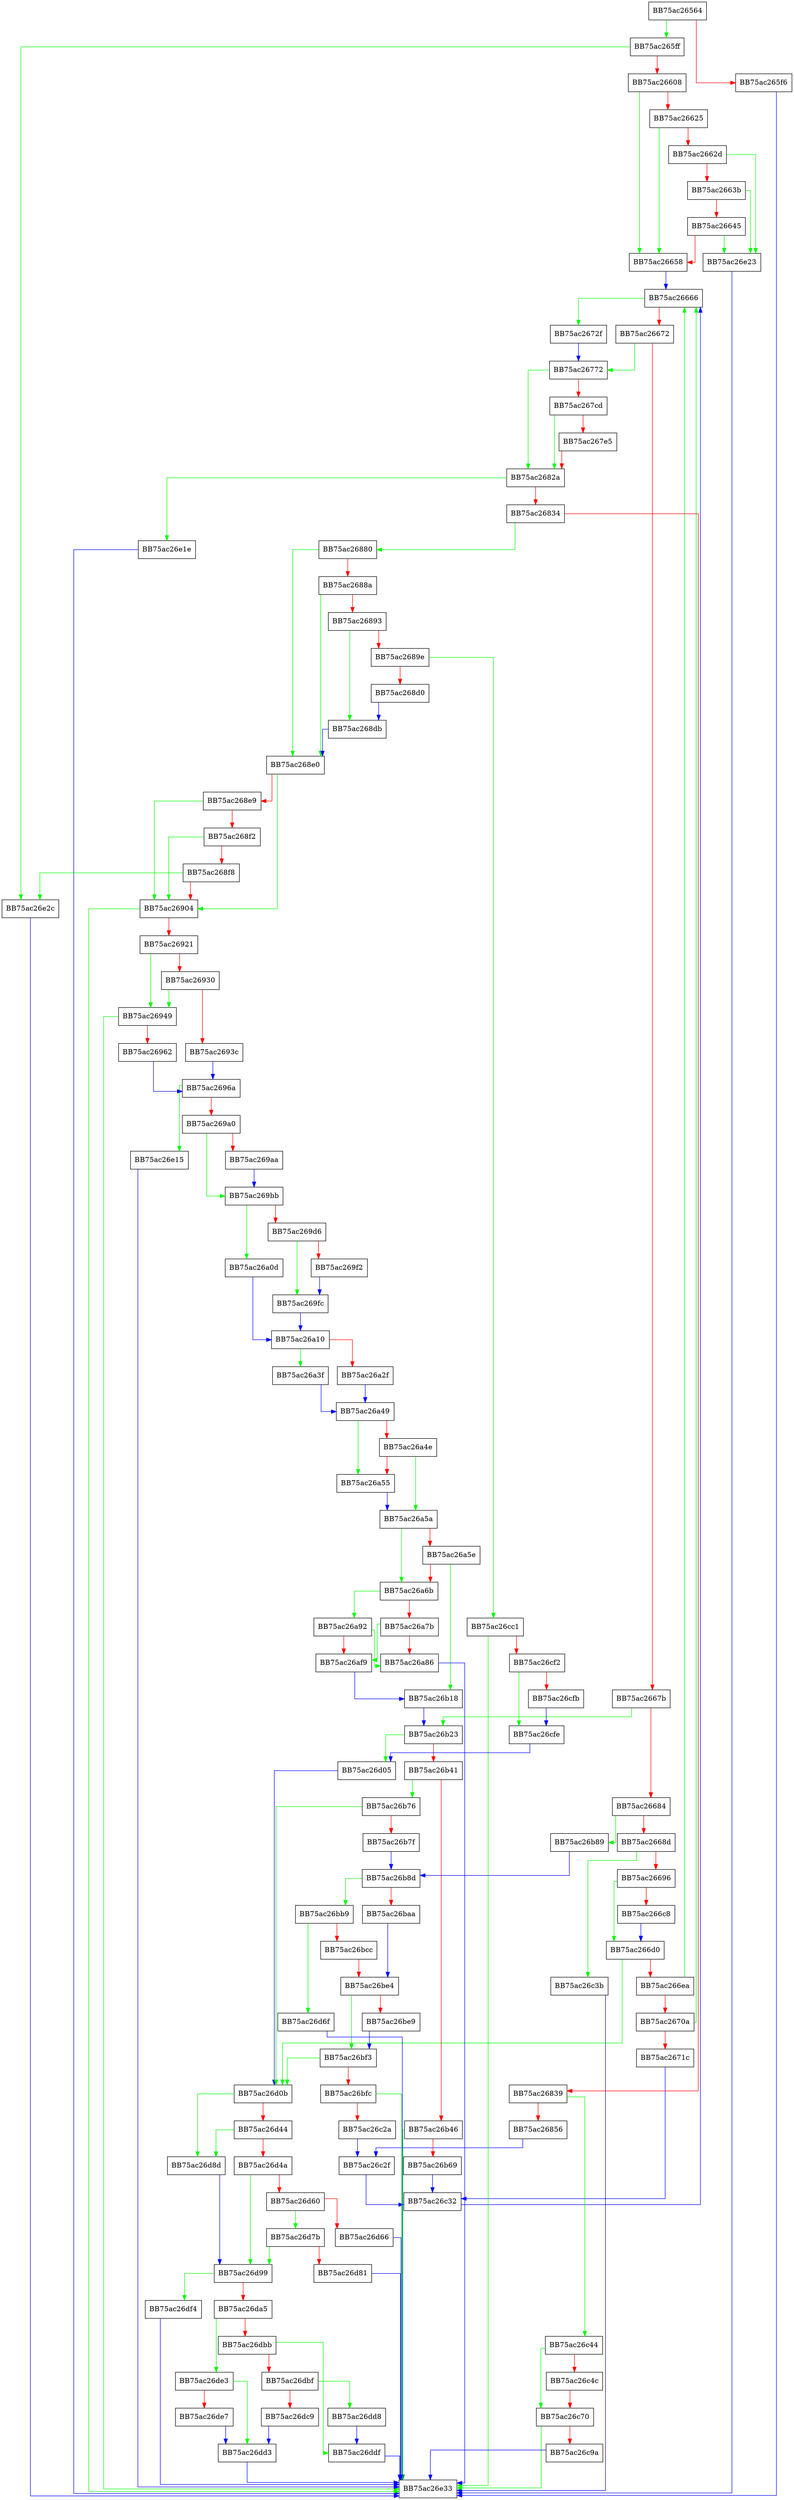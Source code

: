 digraph ZSTD_decompressStream {
  node [shape="box"];
  graph [splines=ortho];
  BB75ac26564 -> BB75ac265ff [color="green"];
  BB75ac26564 -> BB75ac265f6 [color="red"];
  BB75ac265f6 -> BB75ac26e33 [color="blue"];
  BB75ac265ff -> BB75ac26e2c [color="green"];
  BB75ac265ff -> BB75ac26608 [color="red"];
  BB75ac26608 -> BB75ac26658 [color="green"];
  BB75ac26608 -> BB75ac26625 [color="red"];
  BB75ac26625 -> BB75ac26658 [color="green"];
  BB75ac26625 -> BB75ac2662d [color="red"];
  BB75ac2662d -> BB75ac26e23 [color="green"];
  BB75ac2662d -> BB75ac2663b [color="red"];
  BB75ac2663b -> BB75ac26e23 [color="green"];
  BB75ac2663b -> BB75ac26645 [color="red"];
  BB75ac26645 -> BB75ac26e23 [color="green"];
  BB75ac26645 -> BB75ac26658 [color="red"];
  BB75ac26658 -> BB75ac26666 [color="blue"];
  BB75ac26666 -> BB75ac2672f [color="green"];
  BB75ac26666 -> BB75ac26672 [color="red"];
  BB75ac26672 -> BB75ac26772 [color="green"];
  BB75ac26672 -> BB75ac2667b [color="red"];
  BB75ac2667b -> BB75ac26b23 [color="green"];
  BB75ac2667b -> BB75ac26684 [color="red"];
  BB75ac26684 -> BB75ac26b89 [color="green"];
  BB75ac26684 -> BB75ac2668d [color="red"];
  BB75ac2668d -> BB75ac26c3b [color="green"];
  BB75ac2668d -> BB75ac26696 [color="red"];
  BB75ac26696 -> BB75ac266d0 [color="green"];
  BB75ac26696 -> BB75ac266c8 [color="red"];
  BB75ac266c8 -> BB75ac266d0 [color="blue"];
  BB75ac266d0 -> BB75ac26d0b [color="green"];
  BB75ac266d0 -> BB75ac266ea [color="red"];
  BB75ac266ea -> BB75ac26666 [color="green"];
  BB75ac266ea -> BB75ac2670a [color="red"];
  BB75ac2670a -> BB75ac26666 [color="green"];
  BB75ac2670a -> BB75ac2671c [color="red"];
  BB75ac2671c -> BB75ac26c32 [color="blue"];
  BB75ac2672f -> BB75ac26772 [color="blue"];
  BB75ac26772 -> BB75ac2682a [color="green"];
  BB75ac26772 -> BB75ac267cd [color="red"];
  BB75ac267cd -> BB75ac2682a [color="green"];
  BB75ac267cd -> BB75ac267e5 [color="red"];
  BB75ac267e5 -> BB75ac2682a [color="red"];
  BB75ac2682a -> BB75ac26e1e [color="green"];
  BB75ac2682a -> BB75ac26834 [color="red"];
  BB75ac26834 -> BB75ac26880 [color="green"];
  BB75ac26834 -> BB75ac26839 [color="red"];
  BB75ac26839 -> BB75ac26c44 [color="green"];
  BB75ac26839 -> BB75ac26856 [color="red"];
  BB75ac26856 -> BB75ac26c2f [color="blue"];
  BB75ac26880 -> BB75ac268e0 [color="green"];
  BB75ac26880 -> BB75ac2688a [color="red"];
  BB75ac2688a -> BB75ac268e0 [color="green"];
  BB75ac2688a -> BB75ac26893 [color="red"];
  BB75ac26893 -> BB75ac268db [color="green"];
  BB75ac26893 -> BB75ac2689e [color="red"];
  BB75ac2689e -> BB75ac26cc1 [color="green"];
  BB75ac2689e -> BB75ac268d0 [color="red"];
  BB75ac268d0 -> BB75ac268db [color="blue"];
  BB75ac268db -> BB75ac268e0 [color="blue"];
  BB75ac268e0 -> BB75ac26904 [color="green"];
  BB75ac268e0 -> BB75ac268e9 [color="red"];
  BB75ac268e9 -> BB75ac26904 [color="green"];
  BB75ac268e9 -> BB75ac268f2 [color="red"];
  BB75ac268f2 -> BB75ac26904 [color="green"];
  BB75ac268f2 -> BB75ac268f8 [color="red"];
  BB75ac268f8 -> BB75ac26e2c [color="green"];
  BB75ac268f8 -> BB75ac26904 [color="red"];
  BB75ac26904 -> BB75ac26e33 [color="green"];
  BB75ac26904 -> BB75ac26921 [color="red"];
  BB75ac26921 -> BB75ac26949 [color="green"];
  BB75ac26921 -> BB75ac26930 [color="red"];
  BB75ac26930 -> BB75ac26949 [color="green"];
  BB75ac26930 -> BB75ac2693c [color="red"];
  BB75ac2693c -> BB75ac2696a [color="blue"];
  BB75ac26949 -> BB75ac26e33 [color="green"];
  BB75ac26949 -> BB75ac26962 [color="red"];
  BB75ac26962 -> BB75ac2696a [color="blue"];
  BB75ac2696a -> BB75ac26e15 [color="green"];
  BB75ac2696a -> BB75ac269a0 [color="red"];
  BB75ac269a0 -> BB75ac269bb [color="green"];
  BB75ac269a0 -> BB75ac269aa [color="red"];
  BB75ac269aa -> BB75ac269bb [color="blue"];
  BB75ac269bb -> BB75ac26a0d [color="green"];
  BB75ac269bb -> BB75ac269d6 [color="red"];
  BB75ac269d6 -> BB75ac269fc [color="green"];
  BB75ac269d6 -> BB75ac269f2 [color="red"];
  BB75ac269f2 -> BB75ac269fc [color="blue"];
  BB75ac269fc -> BB75ac26a10 [color="blue"];
  BB75ac26a0d -> BB75ac26a10 [color="blue"];
  BB75ac26a10 -> BB75ac26a3f [color="green"];
  BB75ac26a10 -> BB75ac26a2f [color="red"];
  BB75ac26a2f -> BB75ac26a49 [color="blue"];
  BB75ac26a3f -> BB75ac26a49 [color="blue"];
  BB75ac26a49 -> BB75ac26a55 [color="green"];
  BB75ac26a49 -> BB75ac26a4e [color="red"];
  BB75ac26a4e -> BB75ac26a5a [color="green"];
  BB75ac26a4e -> BB75ac26a55 [color="red"];
  BB75ac26a55 -> BB75ac26a5a [color="blue"];
  BB75ac26a5a -> BB75ac26a6b [color="green"];
  BB75ac26a5a -> BB75ac26a5e [color="red"];
  BB75ac26a5e -> BB75ac26b18 [color="green"];
  BB75ac26a5e -> BB75ac26a6b [color="red"];
  BB75ac26a6b -> BB75ac26a92 [color="green"];
  BB75ac26a6b -> BB75ac26a7b [color="red"];
  BB75ac26a7b -> BB75ac26af9 [color="green"];
  BB75ac26a7b -> BB75ac26a86 [color="red"];
  BB75ac26a86 -> BB75ac26e33 [color="blue"];
  BB75ac26a92 -> BB75ac26a86 [color="green"];
  BB75ac26a92 -> BB75ac26af9 [color="red"];
  BB75ac26af9 -> BB75ac26b18 [color="blue"];
  BB75ac26b18 -> BB75ac26b23 [color="blue"];
  BB75ac26b23 -> BB75ac26d05 [color="green"];
  BB75ac26b23 -> BB75ac26b41 [color="red"];
  BB75ac26b41 -> BB75ac26b76 [color="green"];
  BB75ac26b41 -> BB75ac26b46 [color="red"];
  BB75ac26b46 -> BB75ac26e33 [color="green"];
  BB75ac26b46 -> BB75ac26b69 [color="red"];
  BB75ac26b69 -> BB75ac26c32 [color="blue"];
  BB75ac26b76 -> BB75ac26d0b [color="green"];
  BB75ac26b76 -> BB75ac26b7f [color="red"];
  BB75ac26b7f -> BB75ac26b8d [color="blue"];
  BB75ac26b89 -> BB75ac26b8d [color="blue"];
  BB75ac26b8d -> BB75ac26bb9 [color="green"];
  BB75ac26b8d -> BB75ac26baa [color="red"];
  BB75ac26baa -> BB75ac26be4 [color="blue"];
  BB75ac26bb9 -> BB75ac26d6f [color="green"];
  BB75ac26bb9 -> BB75ac26bcc [color="red"];
  BB75ac26bcc -> BB75ac26be4 [color="red"];
  BB75ac26be4 -> BB75ac26bf3 [color="green"];
  BB75ac26be4 -> BB75ac26be9 [color="red"];
  BB75ac26be9 -> BB75ac26bf3 [color="blue"];
  BB75ac26bf3 -> BB75ac26d0b [color="green"];
  BB75ac26bf3 -> BB75ac26bfc [color="red"];
  BB75ac26bfc -> BB75ac26e33 [color="green"];
  BB75ac26bfc -> BB75ac26c2a [color="red"];
  BB75ac26c2a -> BB75ac26c2f [color="blue"];
  BB75ac26c2f -> BB75ac26c32 [color="blue"];
  BB75ac26c32 -> BB75ac26666 [color="blue"];
  BB75ac26c3b -> BB75ac26e33 [color="blue"];
  BB75ac26c44 -> BB75ac26c70 [color="green"];
  BB75ac26c44 -> BB75ac26c4c [color="red"];
  BB75ac26c4c -> BB75ac26c70 [color="red"];
  BB75ac26c70 -> BB75ac26e33 [color="green"];
  BB75ac26c70 -> BB75ac26c9a [color="red"];
  BB75ac26c9a -> BB75ac26e33 [color="blue"];
  BB75ac26cc1 -> BB75ac26e33 [color="green"];
  BB75ac26cc1 -> BB75ac26cf2 [color="red"];
  BB75ac26cf2 -> BB75ac26cfe [color="green"];
  BB75ac26cf2 -> BB75ac26cfb [color="red"];
  BB75ac26cfb -> BB75ac26cfe [color="blue"];
  BB75ac26cfe -> BB75ac26d05 [color="blue"];
  BB75ac26d05 -> BB75ac26d0b [color="blue"];
  BB75ac26d0b -> BB75ac26d8d [color="green"];
  BB75ac26d0b -> BB75ac26d44 [color="red"];
  BB75ac26d44 -> BB75ac26d8d [color="green"];
  BB75ac26d44 -> BB75ac26d4a [color="red"];
  BB75ac26d4a -> BB75ac26d99 [color="green"];
  BB75ac26d4a -> BB75ac26d60 [color="red"];
  BB75ac26d60 -> BB75ac26d7b [color="green"];
  BB75ac26d60 -> BB75ac26d66 [color="red"];
  BB75ac26d66 -> BB75ac26e33 [color="blue"];
  BB75ac26d6f -> BB75ac26e33 [color="blue"];
  BB75ac26d7b -> BB75ac26d99 [color="green"];
  BB75ac26d7b -> BB75ac26d81 [color="red"];
  BB75ac26d81 -> BB75ac26e33 [color="blue"];
  BB75ac26d8d -> BB75ac26d99 [color="blue"];
  BB75ac26d99 -> BB75ac26df4 [color="green"];
  BB75ac26d99 -> BB75ac26da5 [color="red"];
  BB75ac26da5 -> BB75ac26de3 [color="green"];
  BB75ac26da5 -> BB75ac26dbb [color="red"];
  BB75ac26dbb -> BB75ac26ddf [color="green"];
  BB75ac26dbb -> BB75ac26dbf [color="red"];
  BB75ac26dbf -> BB75ac26dd8 [color="green"];
  BB75ac26dbf -> BB75ac26dc9 [color="red"];
  BB75ac26dc9 -> BB75ac26dd3 [color="blue"];
  BB75ac26dd3 -> BB75ac26e33 [color="blue"];
  BB75ac26dd8 -> BB75ac26ddf [color="blue"];
  BB75ac26ddf -> BB75ac26e33 [color="blue"];
  BB75ac26de3 -> BB75ac26dd3 [color="green"];
  BB75ac26de3 -> BB75ac26de7 [color="red"];
  BB75ac26de7 -> BB75ac26dd3 [color="blue"];
  BB75ac26df4 -> BB75ac26e33 [color="blue"];
  BB75ac26e15 -> BB75ac26e33 [color="blue"];
  BB75ac26e1e -> BB75ac26e33 [color="blue"];
  BB75ac26e23 -> BB75ac26e33 [color="blue"];
  BB75ac26e2c -> BB75ac26e33 [color="blue"];
}